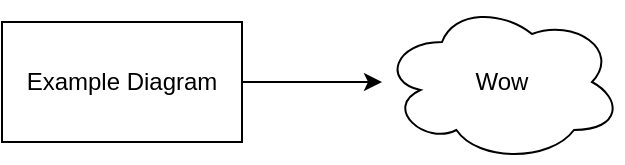 <mxfile version="20.6.0" type="device"><diagram id="EET0NkcfZJwKYe14Hqq3" name="Page-1"><mxGraphModel dx="739" dy="1161" grid="1" gridSize="10" guides="1" tooltips="1" connect="1" arrows="1" fold="1" page="1" pageScale="1" pageWidth="827" pageHeight="1169" math="0" shadow="0"><root><mxCell id="0"/><mxCell id="1" parent="0"/><mxCell id="j00e36QldubfTZGmm-bW-3" style="edgeStyle=orthogonalEdgeStyle;rounded=0;orthogonalLoop=1;jettySize=auto;html=1;" edge="1" parent="1" source="j00e36QldubfTZGmm-bW-1" target="j00e36QldubfTZGmm-bW-2"><mxGeometry relative="1" as="geometry"/></mxCell><mxCell id="j00e36QldubfTZGmm-bW-1" value="Example Diagram" style="rounded=0;whiteSpace=wrap;html=1;" vertex="1" parent="1"><mxGeometry x="320" y="560" width="120" height="60" as="geometry"/></mxCell><mxCell id="j00e36QldubfTZGmm-bW-2" value="Wow" style="ellipse;shape=cloud;whiteSpace=wrap;html=1;rounded=0;" vertex="1" parent="1"><mxGeometry x="510" y="550" width="120" height="80" as="geometry"/></mxCell></root></mxGraphModel></diagram></mxfile>